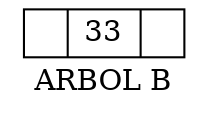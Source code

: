 digraph B{
nodesep=0.08;
node [shape=record,width=0.1,height=0.1];
nodo33[label="<h0>| 33| <h1>" ];
label = " ARBOL B "; 
}
